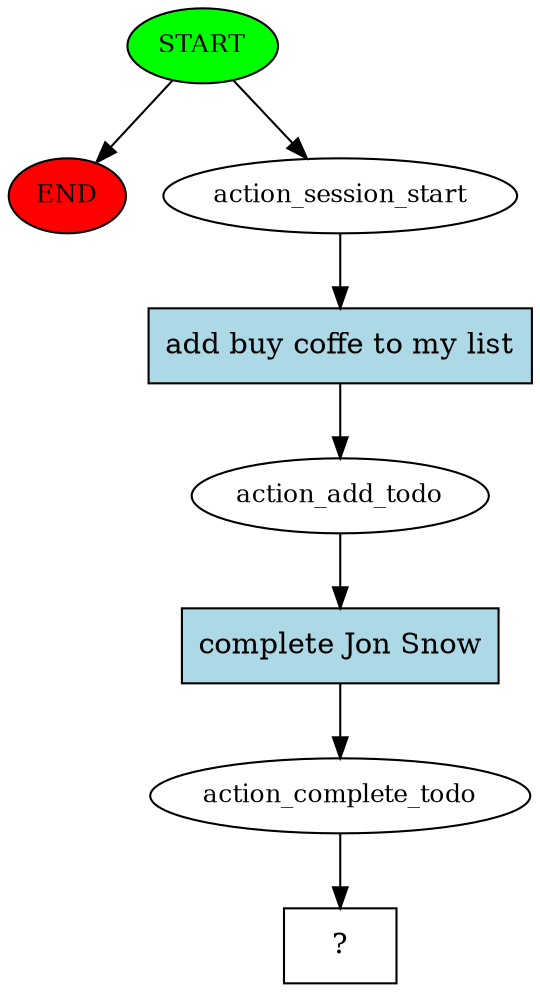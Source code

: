 digraph  {
0 [class="start active", fillcolor=green, fontsize=12, label=START, style=filled];
"-1" [class=end, fillcolor=red, fontsize=12, label=END, style=filled];
1 [class=active, fontsize=12, label=action_session_start];
2 [class=active, fontsize=12, label=action_add_todo];
3 [class=active, fontsize=12, label=action_complete_todo];
4 [class="intent dashed active", label="  ?  ", shape=rect];
5 [class="intent active", fillcolor=lightblue, label="add buy coffe to my list", shape=rect, style=filled];
6 [class="intent active", fillcolor=lightblue, label="complete Jon Snow", shape=rect, style=filled];
0 -> "-1"  [class="", key=NONE, label=""];
0 -> 1  [class=active, key=NONE, label=""];
1 -> 5  [class=active, key=0];
2 -> 6  [class=active, key=0];
3 -> 4  [class=active, key=NONE, label=""];
5 -> 2  [class=active, key=0];
6 -> 3  [class=active, key=0];
}

